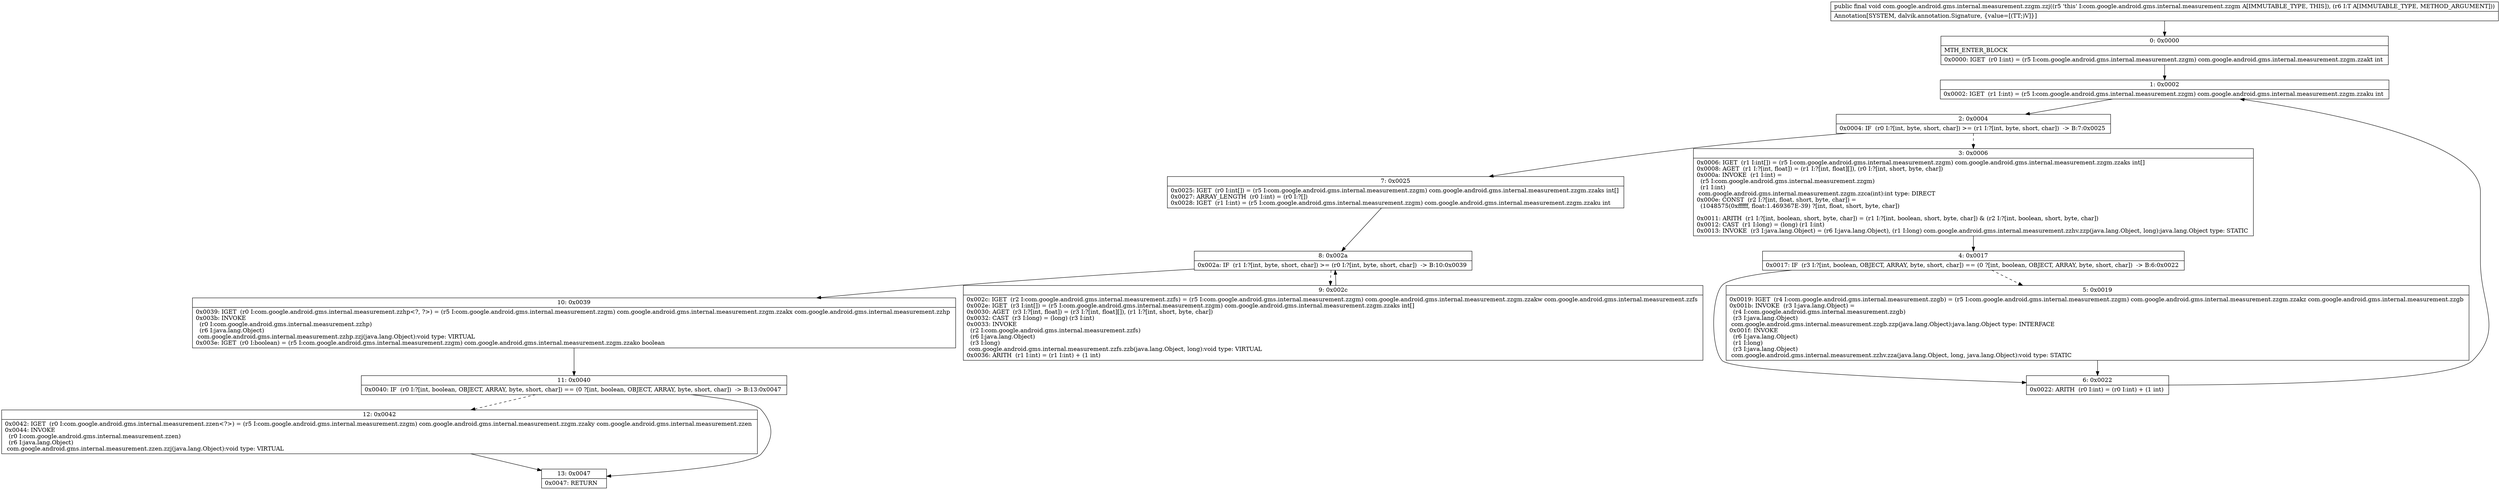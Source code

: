 digraph "CFG forcom.google.android.gms.internal.measurement.zzgm.zzj(Ljava\/lang\/Object;)V" {
Node_0 [shape=record,label="{0\:\ 0x0000|MTH_ENTER_BLOCK\l|0x0000: IGET  (r0 I:int) = (r5 I:com.google.android.gms.internal.measurement.zzgm) com.google.android.gms.internal.measurement.zzgm.zzakt int \l}"];
Node_1 [shape=record,label="{1\:\ 0x0002|0x0002: IGET  (r1 I:int) = (r5 I:com.google.android.gms.internal.measurement.zzgm) com.google.android.gms.internal.measurement.zzgm.zzaku int \l}"];
Node_2 [shape=record,label="{2\:\ 0x0004|0x0004: IF  (r0 I:?[int, byte, short, char]) \>= (r1 I:?[int, byte, short, char])  \-\> B:7:0x0025 \l}"];
Node_3 [shape=record,label="{3\:\ 0x0006|0x0006: IGET  (r1 I:int[]) = (r5 I:com.google.android.gms.internal.measurement.zzgm) com.google.android.gms.internal.measurement.zzgm.zzaks int[] \l0x0008: AGET  (r1 I:?[int, float]) = (r1 I:?[int, float][]), (r0 I:?[int, short, byte, char]) \l0x000a: INVOKE  (r1 I:int) = \l  (r5 I:com.google.android.gms.internal.measurement.zzgm)\l  (r1 I:int)\l com.google.android.gms.internal.measurement.zzgm.zzca(int):int type: DIRECT \l0x000e: CONST  (r2 I:?[int, float, short, byte, char]) = \l  (1048575(0xfffff, float:1.469367E\-39) ?[int, float, short, byte, char])\l \l0x0011: ARITH  (r1 I:?[int, boolean, short, byte, char]) = (r1 I:?[int, boolean, short, byte, char]) & (r2 I:?[int, boolean, short, byte, char]) \l0x0012: CAST  (r1 I:long) = (long) (r1 I:int) \l0x0013: INVOKE  (r3 I:java.lang.Object) = (r6 I:java.lang.Object), (r1 I:long) com.google.android.gms.internal.measurement.zzhv.zzp(java.lang.Object, long):java.lang.Object type: STATIC \l}"];
Node_4 [shape=record,label="{4\:\ 0x0017|0x0017: IF  (r3 I:?[int, boolean, OBJECT, ARRAY, byte, short, char]) == (0 ?[int, boolean, OBJECT, ARRAY, byte, short, char])  \-\> B:6:0x0022 \l}"];
Node_5 [shape=record,label="{5\:\ 0x0019|0x0019: IGET  (r4 I:com.google.android.gms.internal.measurement.zzgb) = (r5 I:com.google.android.gms.internal.measurement.zzgm) com.google.android.gms.internal.measurement.zzgm.zzakz com.google.android.gms.internal.measurement.zzgb \l0x001b: INVOKE  (r3 I:java.lang.Object) = \l  (r4 I:com.google.android.gms.internal.measurement.zzgb)\l  (r3 I:java.lang.Object)\l com.google.android.gms.internal.measurement.zzgb.zzp(java.lang.Object):java.lang.Object type: INTERFACE \l0x001f: INVOKE  \l  (r6 I:java.lang.Object)\l  (r1 I:long)\l  (r3 I:java.lang.Object)\l com.google.android.gms.internal.measurement.zzhv.zza(java.lang.Object, long, java.lang.Object):void type: STATIC \l}"];
Node_6 [shape=record,label="{6\:\ 0x0022|0x0022: ARITH  (r0 I:int) = (r0 I:int) + (1 int) \l}"];
Node_7 [shape=record,label="{7\:\ 0x0025|0x0025: IGET  (r0 I:int[]) = (r5 I:com.google.android.gms.internal.measurement.zzgm) com.google.android.gms.internal.measurement.zzgm.zzaks int[] \l0x0027: ARRAY_LENGTH  (r0 I:int) = (r0 I:?[]) \l0x0028: IGET  (r1 I:int) = (r5 I:com.google.android.gms.internal.measurement.zzgm) com.google.android.gms.internal.measurement.zzgm.zzaku int \l}"];
Node_8 [shape=record,label="{8\:\ 0x002a|0x002a: IF  (r1 I:?[int, byte, short, char]) \>= (r0 I:?[int, byte, short, char])  \-\> B:10:0x0039 \l}"];
Node_9 [shape=record,label="{9\:\ 0x002c|0x002c: IGET  (r2 I:com.google.android.gms.internal.measurement.zzfs) = (r5 I:com.google.android.gms.internal.measurement.zzgm) com.google.android.gms.internal.measurement.zzgm.zzakw com.google.android.gms.internal.measurement.zzfs \l0x002e: IGET  (r3 I:int[]) = (r5 I:com.google.android.gms.internal.measurement.zzgm) com.google.android.gms.internal.measurement.zzgm.zzaks int[] \l0x0030: AGET  (r3 I:?[int, float]) = (r3 I:?[int, float][]), (r1 I:?[int, short, byte, char]) \l0x0032: CAST  (r3 I:long) = (long) (r3 I:int) \l0x0033: INVOKE  \l  (r2 I:com.google.android.gms.internal.measurement.zzfs)\l  (r6 I:java.lang.Object)\l  (r3 I:long)\l com.google.android.gms.internal.measurement.zzfs.zzb(java.lang.Object, long):void type: VIRTUAL \l0x0036: ARITH  (r1 I:int) = (r1 I:int) + (1 int) \l}"];
Node_10 [shape=record,label="{10\:\ 0x0039|0x0039: IGET  (r0 I:com.google.android.gms.internal.measurement.zzhp\<?, ?\>) = (r5 I:com.google.android.gms.internal.measurement.zzgm) com.google.android.gms.internal.measurement.zzgm.zzakx com.google.android.gms.internal.measurement.zzhp \l0x003b: INVOKE  \l  (r0 I:com.google.android.gms.internal.measurement.zzhp)\l  (r6 I:java.lang.Object)\l com.google.android.gms.internal.measurement.zzhp.zzj(java.lang.Object):void type: VIRTUAL \l0x003e: IGET  (r0 I:boolean) = (r5 I:com.google.android.gms.internal.measurement.zzgm) com.google.android.gms.internal.measurement.zzgm.zzako boolean \l}"];
Node_11 [shape=record,label="{11\:\ 0x0040|0x0040: IF  (r0 I:?[int, boolean, OBJECT, ARRAY, byte, short, char]) == (0 ?[int, boolean, OBJECT, ARRAY, byte, short, char])  \-\> B:13:0x0047 \l}"];
Node_12 [shape=record,label="{12\:\ 0x0042|0x0042: IGET  (r0 I:com.google.android.gms.internal.measurement.zzen\<?\>) = (r5 I:com.google.android.gms.internal.measurement.zzgm) com.google.android.gms.internal.measurement.zzgm.zzaky com.google.android.gms.internal.measurement.zzen \l0x0044: INVOKE  \l  (r0 I:com.google.android.gms.internal.measurement.zzen)\l  (r6 I:java.lang.Object)\l com.google.android.gms.internal.measurement.zzen.zzj(java.lang.Object):void type: VIRTUAL \l}"];
Node_13 [shape=record,label="{13\:\ 0x0047|0x0047: RETURN   \l}"];
MethodNode[shape=record,label="{public final void com.google.android.gms.internal.measurement.zzgm.zzj((r5 'this' I:com.google.android.gms.internal.measurement.zzgm A[IMMUTABLE_TYPE, THIS]), (r6 I:T A[IMMUTABLE_TYPE, METHOD_ARGUMENT]))  | Annotation[SYSTEM, dalvik.annotation.Signature, \{value=[(TT;)V]\}]\l}"];
MethodNode -> Node_0;
Node_0 -> Node_1;
Node_1 -> Node_2;
Node_2 -> Node_3[style=dashed];
Node_2 -> Node_7;
Node_3 -> Node_4;
Node_4 -> Node_5[style=dashed];
Node_4 -> Node_6;
Node_5 -> Node_6;
Node_6 -> Node_1;
Node_7 -> Node_8;
Node_8 -> Node_9[style=dashed];
Node_8 -> Node_10;
Node_9 -> Node_8;
Node_10 -> Node_11;
Node_11 -> Node_12[style=dashed];
Node_11 -> Node_13;
Node_12 -> Node_13;
}

